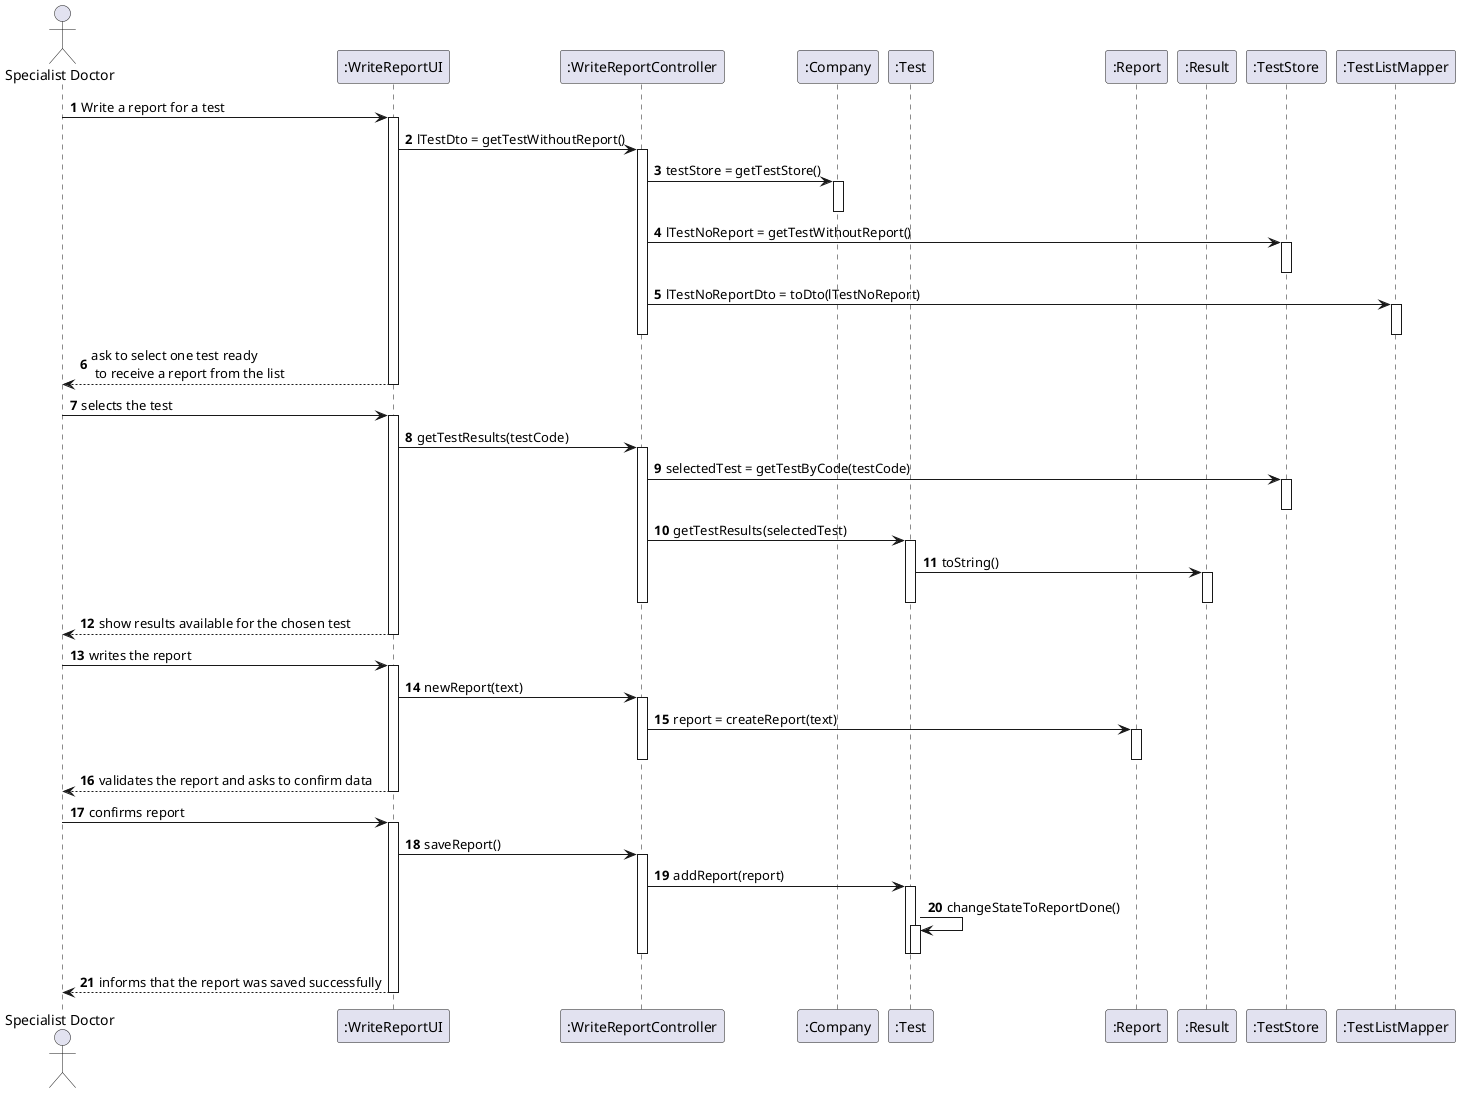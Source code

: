 @startuml
'https://plantuml.com/sequence-diagram

autonumber

actor "Specialist Doctor" as SD
participant ":WriteReportUI" as UI
participant ":WriteReportController" as CTRL
participant ":Company" as COMP
participant ":Test" as T
participant ":Report" as RPRT
participant ":Result" as RSLT
participant ":TestStore" as TS
participant ":TestListMapper" as TLM

SD -> UI : Write a report for a test
activate UI
UI -> CTRL : lTestDto = getTestWithoutReport()
    activate CTRL
        CTRL -> COMP : testStore = getTestStore()
        activate COMP
        deactivate COMP
        CTRL -> TS : lTestNoReport = getTestWithoutReport()
        activate TS
        deactivate TS
        CTRL -> TLM : lTestNoReportDto = toDto(lTestNoReport)
        activate TLM
        deactivate TLM
    deactivate CTRL
UI --> SD : ask to select one test ready \n to receive a report from the list
deactivate UI
SD -> UI : selects the test
activate UI
UI -> CTRL : getTestResults(testCode)
    activate CTRL
        CTRL -> TS : selectedTest = getTestByCode(testCode)
        activate TS
        deactivate TS
        CTRL -> T : getTestResults(selectedTest)
        activate T
            T -> RSLT : toString()
            activate RSLT
            deactivate RSLT
        deactivate T
    deactivate CTRL
UI --> SD : show results available for the chosen test
deactivate UI
SD -> UI : writes the report
activate UI
UI -> CTRL : newReport(text)
    activate CTRL
        CTRL -> RPRT : report = createReport(text)
        activate RPRT
        deactivate RPRT
    deactivate CTRL
UI --> SD : validates the report and asks to confirm data
deactivate UI
SD -> UI : confirms report
activate UI
UI -> CTRL : saveReport()
    activate CTRL
        CTRL -> T : addReport(report)
        activate T
            T -> T : changeStateToReportDone()
            activate T
            deactivate T
        deactivate T
    deactivate CTRL
UI --> SD : informs that the report was saved successfully
deactivate UI

@enduml